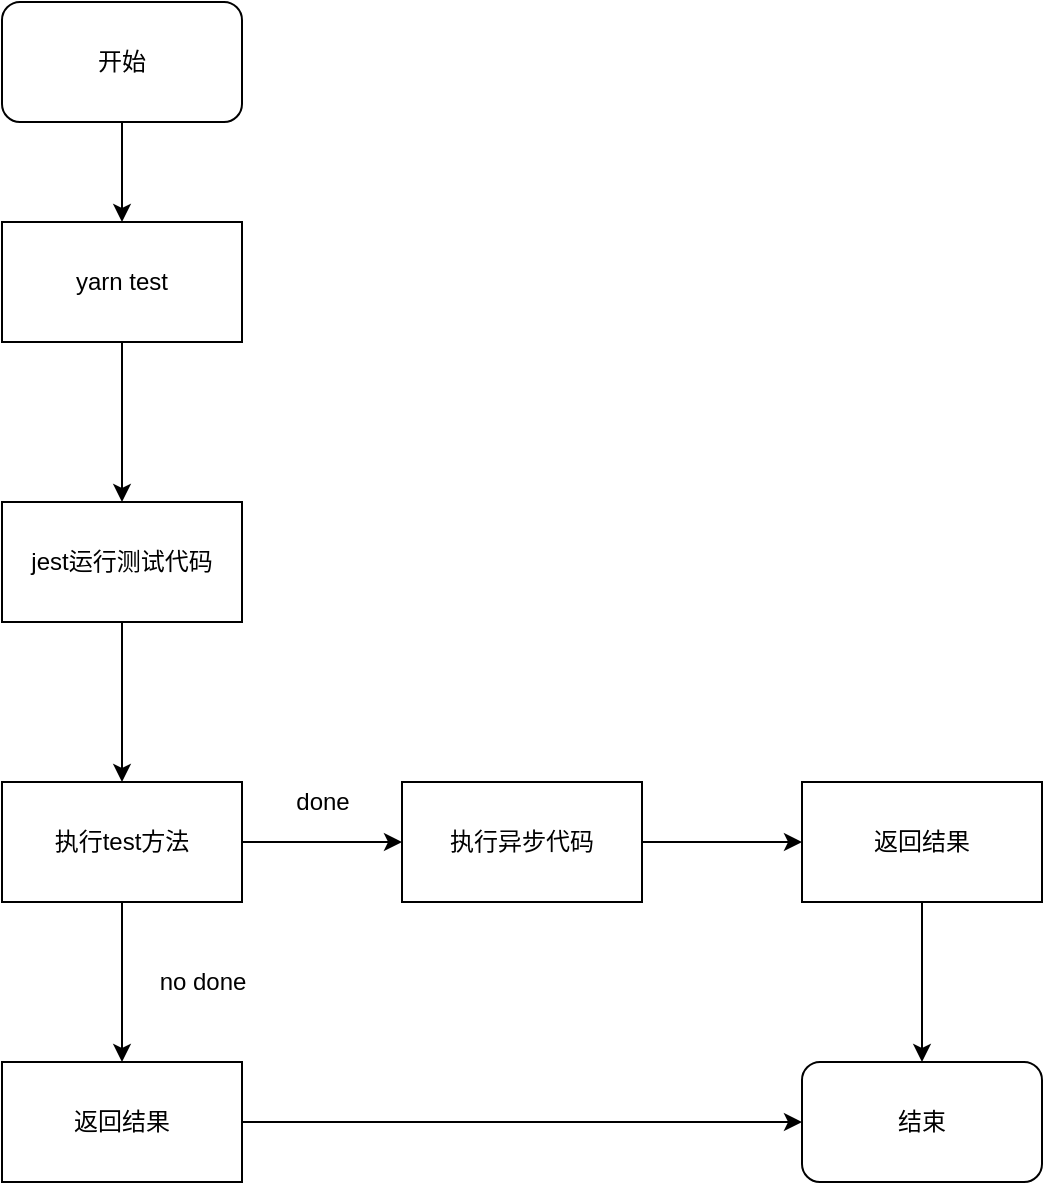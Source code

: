 <mxfile>
    <diagram id="IslTlwzxxwr2KpslDiKc" name="第 1 页">
        <mxGraphModel dx="935" dy="560" grid="1" gridSize="10" guides="1" tooltips="1" connect="1" arrows="1" fold="1" page="1" pageScale="1" pageWidth="827" pageHeight="1169" math="0" shadow="0">
            <root>
                <mxCell id="0"/>
                <mxCell id="1" parent="0"/>
                <mxCell id="4" value="" style="edgeStyle=none;html=1;" edge="1" parent="1" source="2" target="5">
                    <mxGeometry relative="1" as="geometry">
                        <mxPoint x="160" y="210" as="targetPoint"/>
                    </mxGeometry>
                </mxCell>
                <mxCell id="2" value="开始" style="rounded=1;whiteSpace=wrap;html=1;" vertex="1" parent="1">
                    <mxGeometry x="100" y="70" width="120" height="60" as="geometry"/>
                </mxCell>
                <mxCell id="7" value="" style="edgeStyle=none;html=1;" edge="1" parent="1" source="5" target="6">
                    <mxGeometry relative="1" as="geometry"/>
                </mxCell>
                <mxCell id="5" value="yarn test" style="rounded=0;whiteSpace=wrap;html=1;" vertex="1" parent="1">
                    <mxGeometry x="100" y="180" width="120" height="60" as="geometry"/>
                </mxCell>
                <mxCell id="9" value="" style="edgeStyle=none;html=1;" edge="1" parent="1" source="6" target="8">
                    <mxGeometry relative="1" as="geometry"/>
                </mxCell>
                <mxCell id="6" value="jest运行测试代码" style="rounded=0;whiteSpace=wrap;html=1;" vertex="1" parent="1">
                    <mxGeometry x="100" y="320" width="120" height="60" as="geometry"/>
                </mxCell>
                <mxCell id="11" value="" style="edgeStyle=none;html=1;" edge="1" parent="1" source="8" target="10">
                    <mxGeometry relative="1" as="geometry"/>
                </mxCell>
                <mxCell id="14" value="" style="edgeStyle=none;html=1;" edge="1" parent="1" source="8" target="13">
                    <mxGeometry relative="1" as="geometry"/>
                </mxCell>
                <mxCell id="8" value="执行test方法" style="rounded=0;whiteSpace=wrap;html=1;" vertex="1" parent="1">
                    <mxGeometry x="100" y="460" width="120" height="60" as="geometry"/>
                </mxCell>
                <mxCell id="21" style="edgeStyle=none;html=1;" edge="1" parent="1" source="10" target="20">
                    <mxGeometry relative="1" as="geometry"/>
                </mxCell>
                <mxCell id="10" value="返回结果" style="rounded=0;whiteSpace=wrap;html=1;" vertex="1" parent="1">
                    <mxGeometry x="100" y="600" width="120" height="60" as="geometry"/>
                </mxCell>
                <mxCell id="12" value="no done" style="text;html=1;align=center;verticalAlign=middle;resizable=0;points=[];autosize=1;strokeColor=none;" vertex="1" parent="1">
                    <mxGeometry x="170" y="550" width="60" height="20" as="geometry"/>
                </mxCell>
                <mxCell id="16" value="" style="edgeStyle=none;html=1;" edge="1" parent="1" source="13" target="15">
                    <mxGeometry relative="1" as="geometry"/>
                </mxCell>
                <mxCell id="13" value="执行异步代码" style="rounded=0;whiteSpace=wrap;html=1;" vertex="1" parent="1">
                    <mxGeometry x="300" y="460" width="120" height="60" as="geometry"/>
                </mxCell>
                <mxCell id="19" value="" style="edgeStyle=none;html=1;" edge="1" parent="1" source="15">
                    <mxGeometry relative="1" as="geometry">
                        <mxPoint x="560" y="600" as="targetPoint"/>
                    </mxGeometry>
                </mxCell>
                <mxCell id="15" value="返回结果" style="rounded=0;whiteSpace=wrap;html=1;" vertex="1" parent="1">
                    <mxGeometry x="500" y="460" width="120" height="60" as="geometry"/>
                </mxCell>
                <mxCell id="17" value="done" style="text;html=1;align=center;verticalAlign=middle;resizable=0;points=[];autosize=1;strokeColor=none;" vertex="1" parent="1">
                    <mxGeometry x="240" y="460" width="40" height="20" as="geometry"/>
                </mxCell>
                <mxCell id="20" value="结束" style="rounded=1;whiteSpace=wrap;html=1;" vertex="1" parent="1">
                    <mxGeometry x="500" y="600" width="120" height="60" as="geometry"/>
                </mxCell>
            </root>
        </mxGraphModel>
    </diagram>
</mxfile>